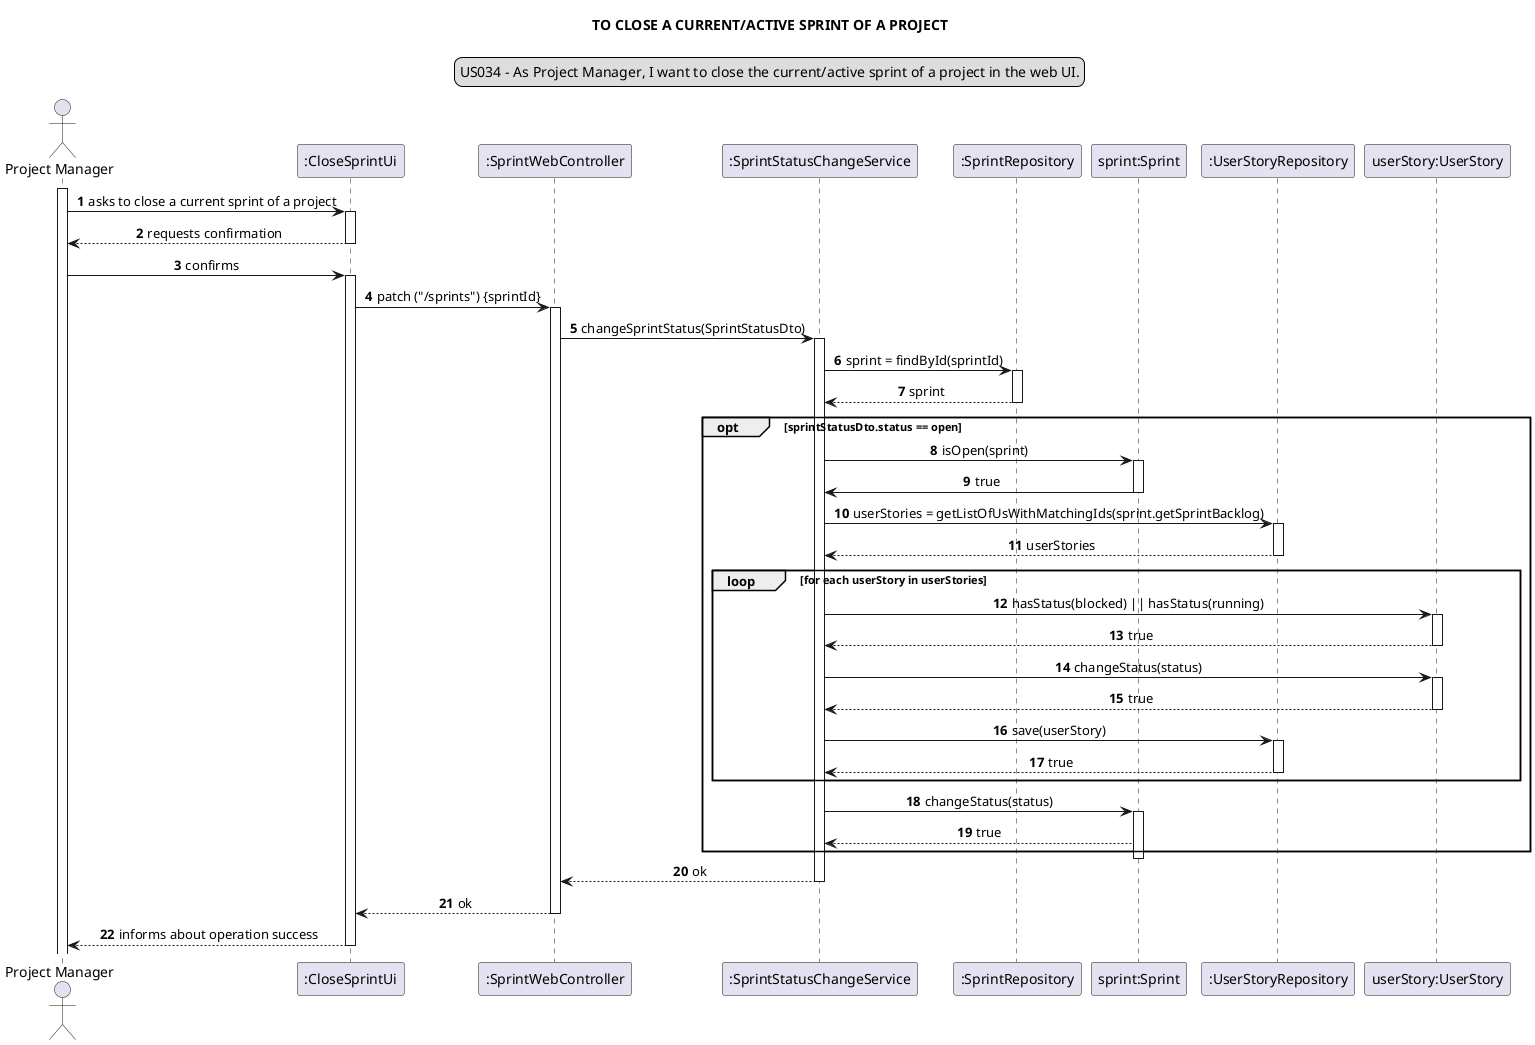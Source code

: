 @startuml
skinparam sequenceMessageAlign center
title TO CLOSE A CURRENT/ACTIVE SPRINT OF A PROJECT
legend top
US034 - As Project Manager, I want to close the current/active sprint of a project in the web UI.
end legend
autonumber

actor "Project Manager"
participant ":CloseSprintUi" as ui
participant ":SprintWebController" as controller
participant ":SprintStatusChangeService" as service
participant ":SprintRepository" as sprintRepo
participant "sprint:Sprint" as sprint
participant ":UserStoryRepository" as usRepo
participant "userStory:UserStory" as us


activate "Project Manager"
"Project Manager" -> ui: asks to close a current sprint of a project
activate ui
ui --> "Project Manager": requests confirmation
deactivate ui
"Project Manager" -> ui: confirms
activate ui
ui -> controller: patch ("/sprints") {sprintId}
activate controller
controller -> service: changeSprintStatus(SprintStatusDto)
activate service
service -> sprintRepo: sprint = findById(sprintId)
activate sprintRepo
sprintRepo --> service: sprint
deactivate sprintRepo
opt sprintStatusDto.status == open

service -> sprint: isOpen(sprint)
activate sprint
sprint -> service: true
deactivate sprint
service -> usRepo: userStories = getListOfUsWithMatchingIds(sprint.getSprintBacklog)
activate usRepo
usRepo --> service: userStories
deactivate usRepo
loop for each userStory in userStories
service -> us: hasStatus(blocked) || hasStatus(running)
activate us
us --> service: true
deactivate us

service -> us: changeStatus(status)
activate us
us --> service: true
deactivate us
service -> usRepo: save(userStory)
activate usRepo
usRepo --> service: true
deactivate usRepo

end loop
service -> sprint: changeStatus(status)
activate sprint
sprint --> service: true
end opt
deactivate sprint
service --> controller: ok
deactivate service
controller --> ui: ok
deactivate controller
ui --> "Project Manager": informs about operation success
deactivate ui

@enduml